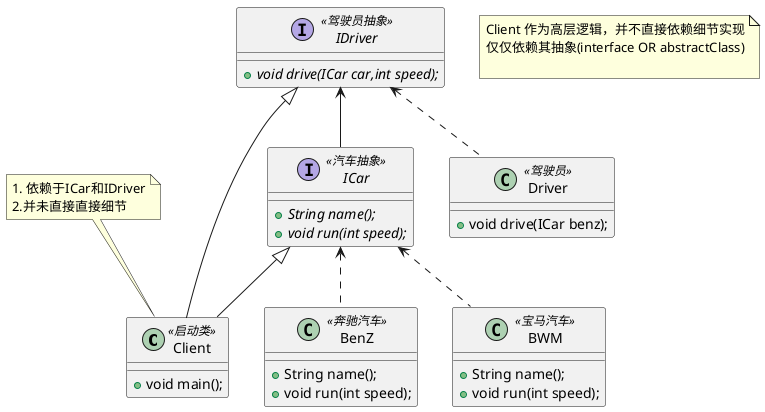 @startuml

class Client <<启动类>> {
  + void main();
}
note top of Client
 1. 依赖于ICar和IDriver
 2.并未直接直接细节
end note

IDriver <|-- Client
ICar <|-- Client


interface IDriver <<驾驶员抽象>> {

+ {abstract} void drive(ICar car,int speed);

}



interface ICar <<汽车抽象>> {
+ {abstract} String name();
+ {abstract} void run(int speed);
}

class Driver <<驾驶员>> {
+ void drive(ICar benz);
}

class BenZ <<奔驰汽车>>{
	+ String name();
  + void run(int speed);
}

class BWM <<宝马汽车>>{
	+ String name();
  + void run(int speed);
}

IDriver <.. Driver
ICar <.. BenZ
ICar <.. BWM



IDriver <-- ICar


note as Summary
  Client 作为高层逻辑，并不直接依赖细节实现
  仅仅依赖其抽象(interface OR abstractClass)

end note


@enduml
